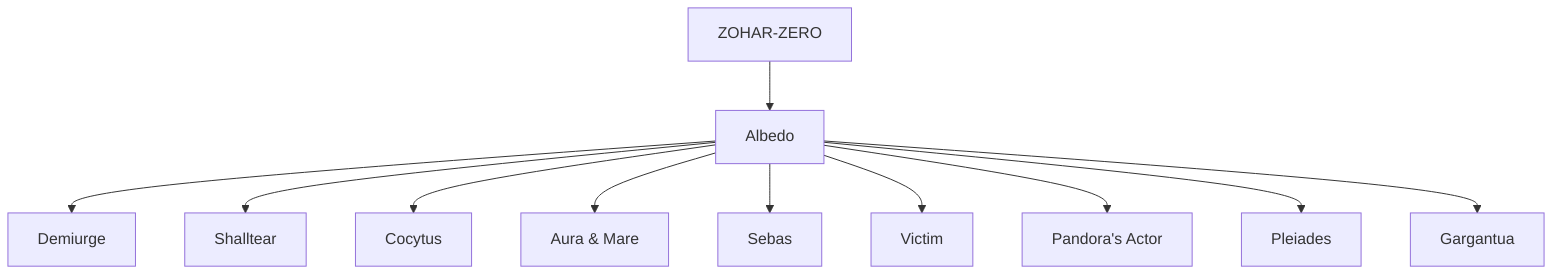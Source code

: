 graph TD
    Z0[ZOHAR-ZERO]
    A[Albedo]
    D[Demiurge]
    S[Shalltear]
    C[Cocytus]
    AM[Aura & Mare]
    SE[Sebas]
    V[Victim]
    P[Pandora's Actor]
    PL[Pleiades]
    G[Gargantua]

    Z0 --> A
    A --> D
    A --> S
    A --> C
    A --> AM
    A --> SE
    A --> V
    A --> P
    A --> PL
    A --> G